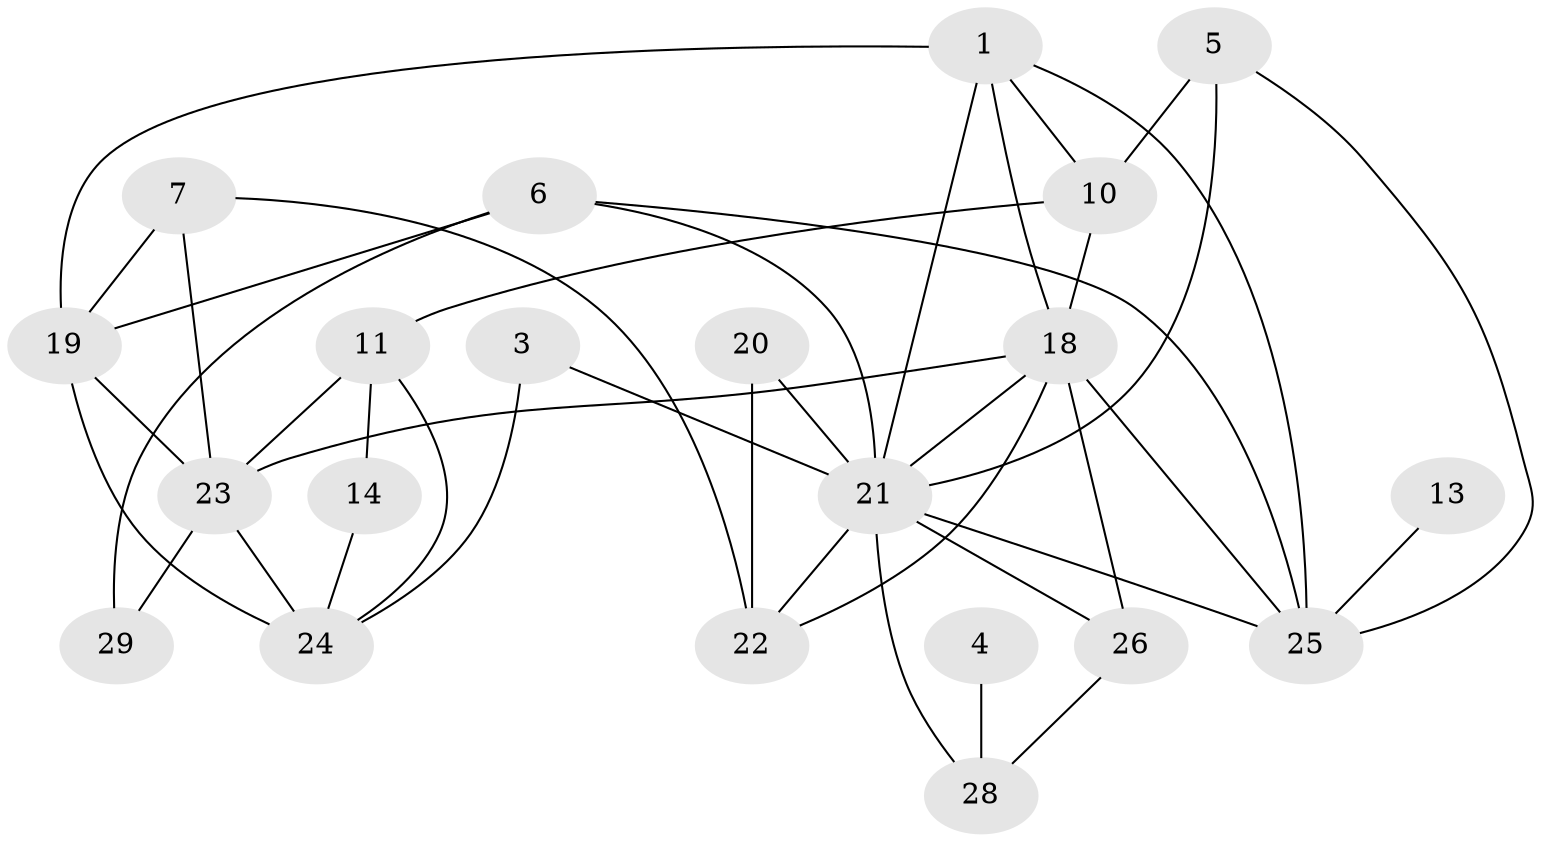 // original degree distribution, {2: 0.24561403508771928, 3: 0.21052631578947367, 4: 0.21052631578947367, 5: 0.07017543859649122, 0: 0.14035087719298245, 1: 0.10526315789473684, 6: 0.017543859649122806}
// Generated by graph-tools (version 1.1) at 2025/25/03/09/25 03:25:18]
// undirected, 21 vertices, 41 edges
graph export_dot {
graph [start="1"]
  node [color=gray90,style=filled];
  1;
  3;
  4;
  5;
  6;
  7;
  10;
  11;
  13;
  14;
  18;
  19;
  20;
  21;
  22;
  23;
  24;
  25;
  26;
  28;
  29;
  1 -- 10 [weight=1.0];
  1 -- 18 [weight=1.0];
  1 -- 19 [weight=1.0];
  1 -- 21 [weight=1.0];
  1 -- 25 [weight=1.0];
  3 -- 21 [weight=1.0];
  3 -- 24 [weight=1.0];
  4 -- 28 [weight=2.0];
  5 -- 10 [weight=1.0];
  5 -- 21 [weight=1.0];
  5 -- 25 [weight=1.0];
  6 -- 19 [weight=1.0];
  6 -- 21 [weight=1.0];
  6 -- 25 [weight=1.0];
  6 -- 29 [weight=1.0];
  7 -- 19 [weight=1.0];
  7 -- 22 [weight=1.0];
  7 -- 23 [weight=1.0];
  10 -- 11 [weight=1.0];
  10 -- 18 [weight=1.0];
  11 -- 14 [weight=1.0];
  11 -- 23 [weight=1.0];
  11 -- 24 [weight=1.0];
  13 -- 25 [weight=1.0];
  14 -- 24 [weight=1.0];
  18 -- 21 [weight=1.0];
  18 -- 22 [weight=1.0];
  18 -- 23 [weight=2.0];
  18 -- 25 [weight=1.0];
  18 -- 26 [weight=1.0];
  19 -- 23 [weight=1.0];
  19 -- 24 [weight=2.0];
  20 -- 21 [weight=1.0];
  20 -- 22 [weight=1.0];
  21 -- 22 [weight=1.0];
  21 -- 25 [weight=1.0];
  21 -- 26 [weight=1.0];
  21 -- 28 [weight=1.0];
  23 -- 24 [weight=1.0];
  23 -- 29 [weight=1.0];
  26 -- 28 [weight=1.0];
}

